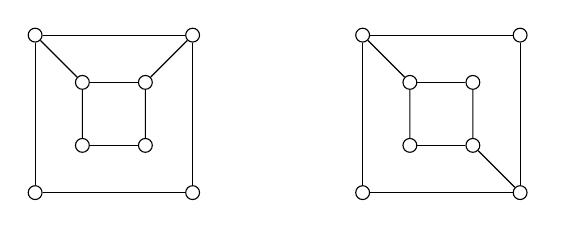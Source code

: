 
\begin{minipage}[t]{0.2\linewidth}
	\begin{tikzpicture}[scale=0.4]
		\tikzstyle{every node}=[circle, draw, fill=white, inner sep=0pt, minimum size=5pt]

		\node (v6) at (-3.5,2.5) {};
		\node (v5) at (-5.5,2.5) {};
		\node (v8) at (-5.5,0.5) {};
		\node (v7) at (-3.5,0.5) {};
		\node (v1) at (-7,4) {};
		\node (v2) at (-2,4) {};
		\node (v4) at (-7,-1) {};
		\node (v3) at (-2,-1) {};
		\draw  (v1) edge (v2);
		\draw  (v3) edge (v2);
		\draw  (v4) edge (v3);
		\draw  (v1) edge (v4);
		\draw  (v5) edge (v6);
		\draw  (v6) edge (v7);
		\draw  (v7) edge (v8);
		\draw  (v8) edge (v5);
		\draw  (v5) edge (v1);
		\draw  (v6) edge (v2);
	\end{tikzpicture}
\end{minipage}
\hspace{1.5cm}
\begin{minipage}[t]{0.2\linewidth}
	\begin{tikzpicture}[scale=0.4]
		\tikzstyle{every node}=[circle, draw, fill=white, inner sep=0pt, minimum size=5pt]

		\node (v6) at (-3.5,2.5) {};
		\node (v5) at (-5.5,2.5) {};
		\node (v8) at (-5.5,0.5) {};
		\node (v7) at (-3.5,0.5) {};
		\node (v1) at (-7,4) {};
		\node (v2) at (-2,4) {};
		\node (v4) at (-7,-1) {};
		\node (v3) at (-2,-1) {};
		\draw  (v1) edge (v2);
		\draw  (v3) edge (v2);
		\draw  (v4) edge (v3);
		\draw  (v1) edge (v4);
		\draw  (v5) edge (v6);
		\draw  (v6) edge (v7);
		\draw  (v7) edge (v8);
		\draw  (v8) edge (v5);
		\draw  (v5) edge (v1);
		\draw  (v7) edge (v3);
	\end{tikzpicture}
\end{minipage}